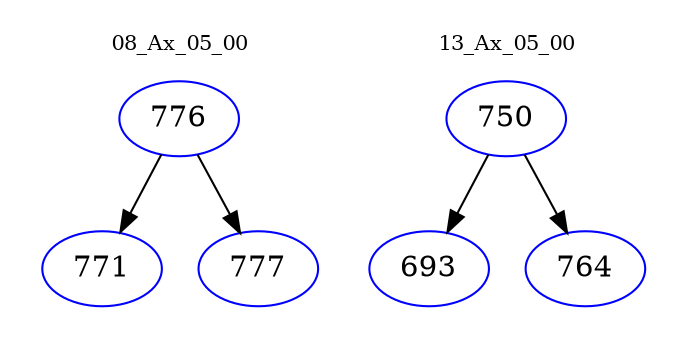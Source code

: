 digraph{
subgraph cluster_0 {
color = white
label = "08_Ax_05_00";
fontsize=10;
T0_776 [label="776", color="blue"]
T0_776 -> T0_771 [color="black"]
T0_771 [label="771", color="blue"]
T0_776 -> T0_777 [color="black"]
T0_777 [label="777", color="blue"]
}
subgraph cluster_1 {
color = white
label = "13_Ax_05_00";
fontsize=10;
T1_750 [label="750", color="blue"]
T1_750 -> T1_693 [color="black"]
T1_693 [label="693", color="blue"]
T1_750 -> T1_764 [color="black"]
T1_764 [label="764", color="blue"]
}
}
